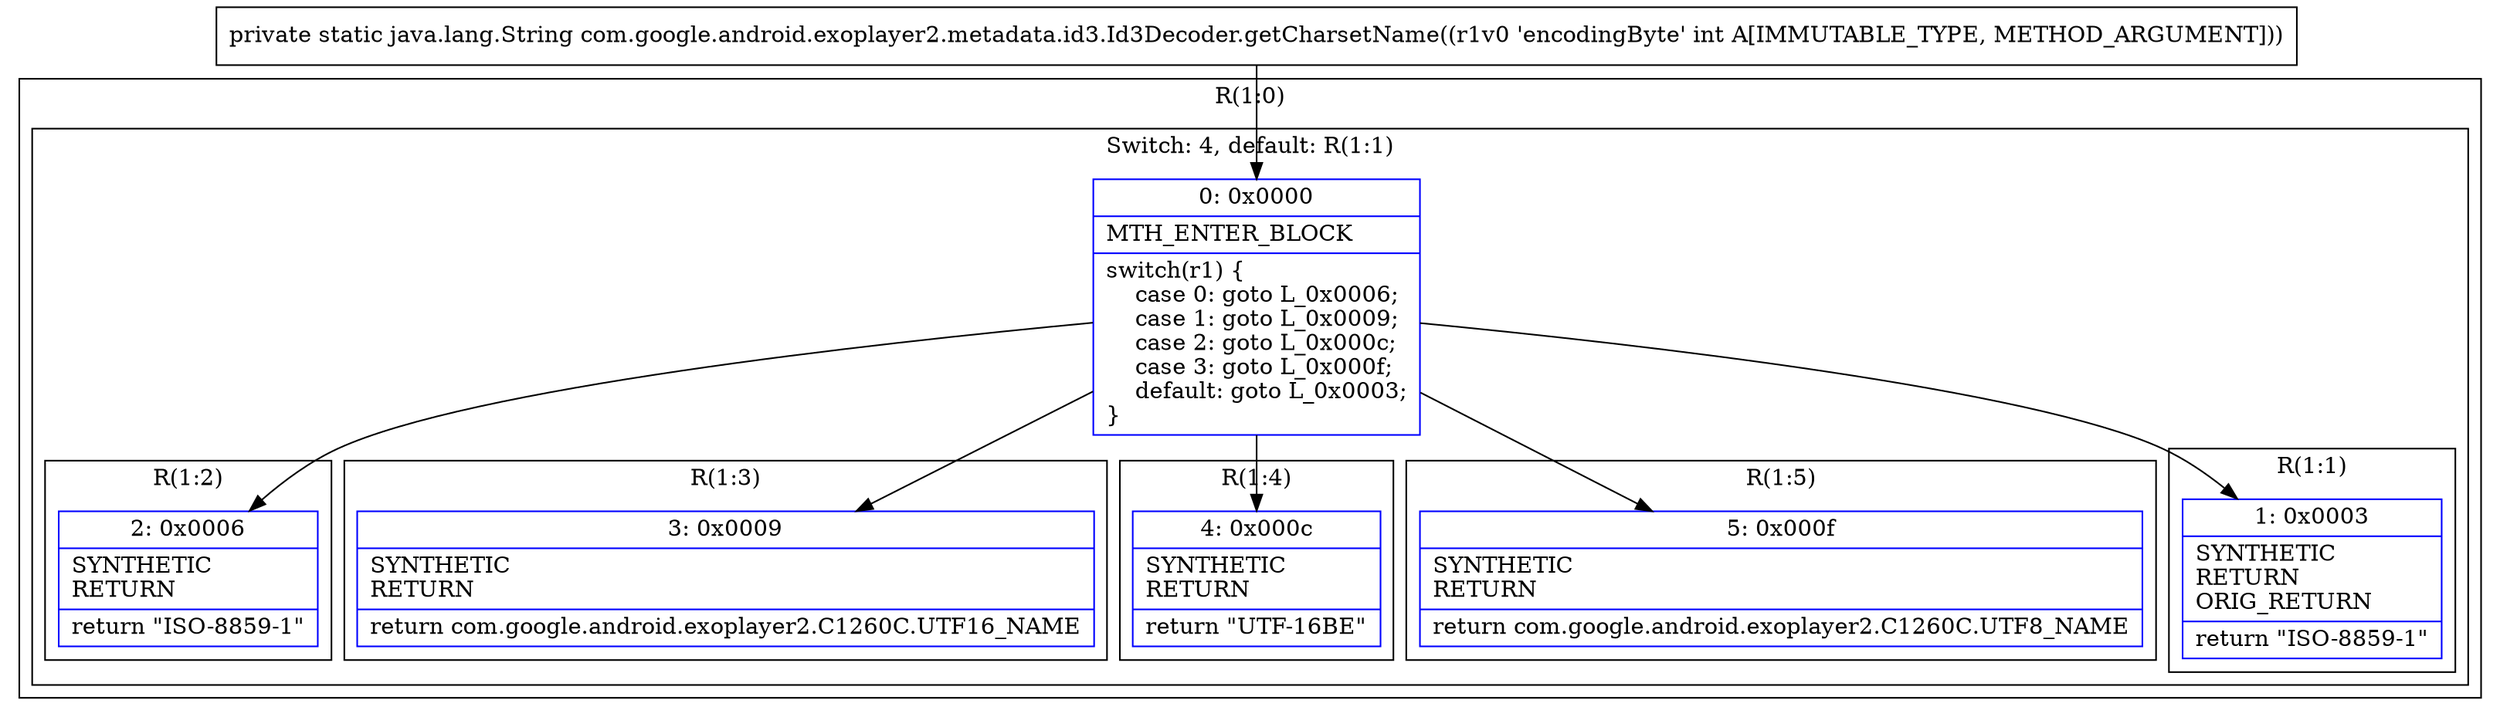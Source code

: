 digraph "CFG forcom.google.android.exoplayer2.metadata.id3.Id3Decoder.getCharsetName(I)Ljava\/lang\/String;" {
subgraph cluster_Region_291280695 {
label = "R(1:0)";
node [shape=record,color=blue];
subgraph cluster_SwitchRegion_1744495563 {
label = "Switch: 4, default: R(1:1)";
node [shape=record,color=blue];
Node_0 [shape=record,label="{0\:\ 0x0000|MTH_ENTER_BLOCK\l|switch(r1) \{\l    case 0: goto L_0x0006;\l    case 1: goto L_0x0009;\l    case 2: goto L_0x000c;\l    case 3: goto L_0x000f;\l    default: goto L_0x0003;\l\}\l}"];
subgraph cluster_Region_448081255 {
label = "R(1:2)";
node [shape=record,color=blue];
Node_2 [shape=record,label="{2\:\ 0x0006|SYNTHETIC\lRETURN\l|return \"ISO\-8859\-1\"\l}"];
}
subgraph cluster_Region_1310735930 {
label = "R(1:3)";
node [shape=record,color=blue];
Node_3 [shape=record,label="{3\:\ 0x0009|SYNTHETIC\lRETURN\l|return com.google.android.exoplayer2.C1260C.UTF16_NAME\l}"];
}
subgraph cluster_Region_993066470 {
label = "R(1:4)";
node [shape=record,color=blue];
Node_4 [shape=record,label="{4\:\ 0x000c|SYNTHETIC\lRETURN\l|return \"UTF\-16BE\"\l}"];
}
subgraph cluster_Region_199538160 {
label = "R(1:5)";
node [shape=record,color=blue];
Node_5 [shape=record,label="{5\:\ 0x000f|SYNTHETIC\lRETURN\l|return com.google.android.exoplayer2.C1260C.UTF8_NAME\l}"];
}
subgraph cluster_Region_940142590 {
label = "R(1:1)";
node [shape=record,color=blue];
Node_1 [shape=record,label="{1\:\ 0x0003|SYNTHETIC\lRETURN\lORIG_RETURN\l|return \"ISO\-8859\-1\"\l}"];
}
}
}
MethodNode[shape=record,label="{private static java.lang.String com.google.android.exoplayer2.metadata.id3.Id3Decoder.getCharsetName((r1v0 'encodingByte' int A[IMMUTABLE_TYPE, METHOD_ARGUMENT])) }"];
MethodNode -> Node_0;
Node_0 -> Node_1;
Node_0 -> Node_2;
Node_0 -> Node_3;
Node_0 -> Node_4;
Node_0 -> Node_5;
}

